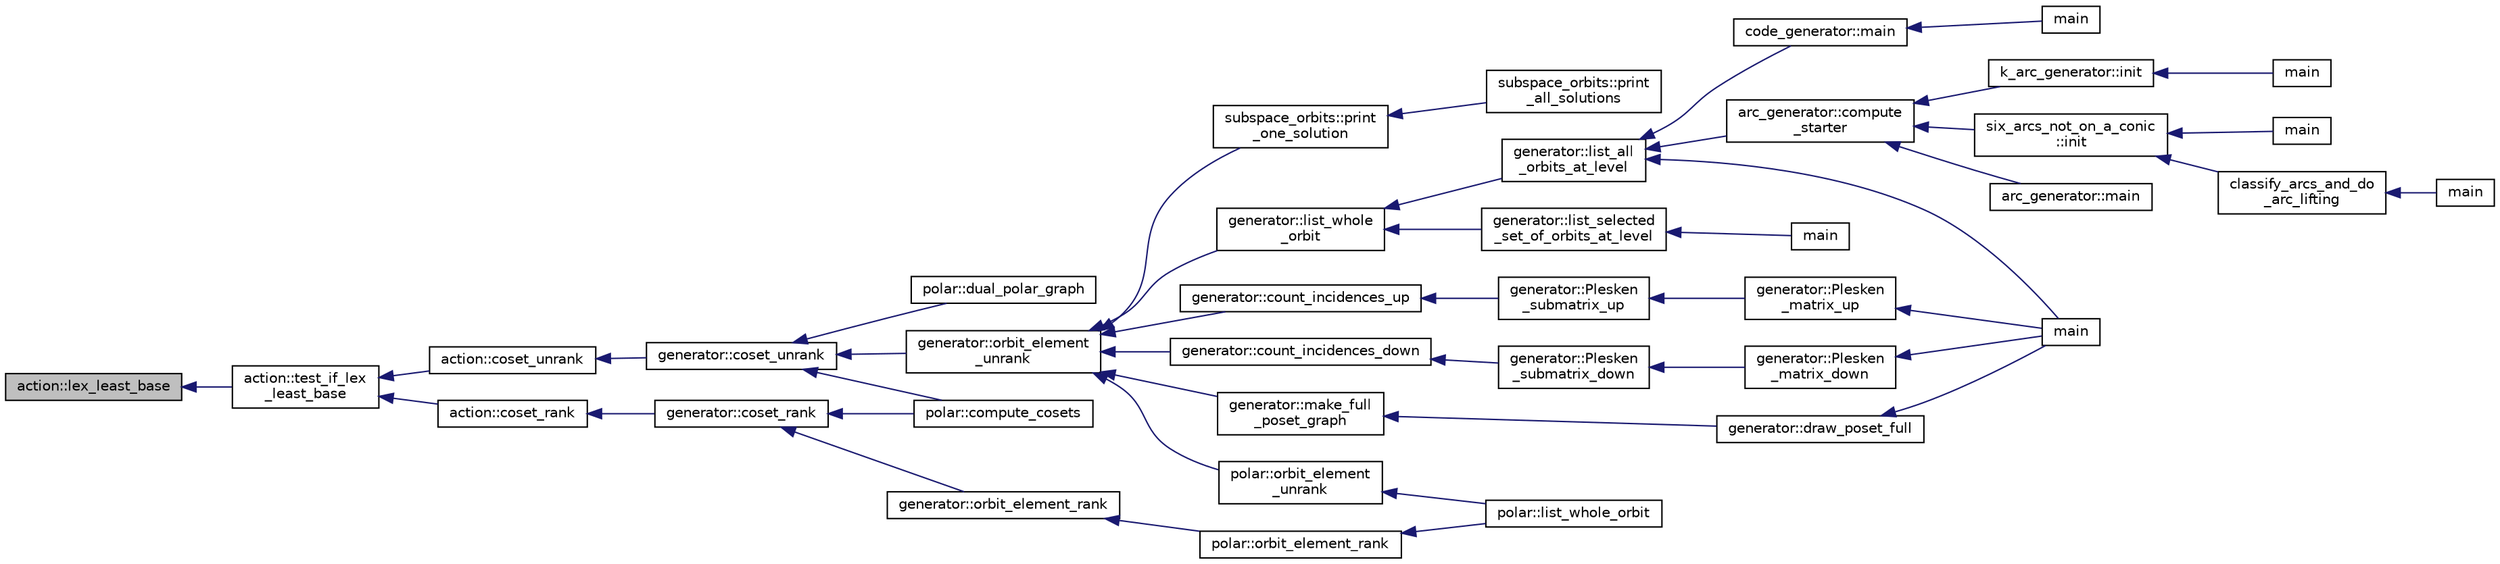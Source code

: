 digraph "action::lex_least_base"
{
  edge [fontname="Helvetica",fontsize="10",labelfontname="Helvetica",labelfontsize="10"];
  node [fontname="Helvetica",fontsize="10",shape=record];
  rankdir="LR";
  Node30077 [label="action::lex_least_base",height=0.2,width=0.4,color="black", fillcolor="grey75", style="filled", fontcolor="black"];
  Node30077 -> Node30078 [dir="back",color="midnightblue",fontsize="10",style="solid",fontname="Helvetica"];
  Node30078 [label="action::test_if_lex\l_least_base",height=0.2,width=0.4,color="black", fillcolor="white", style="filled",URL="$d2/d86/classaction.html#afb63a2be19013fcf35337553d7c08eda"];
  Node30078 -> Node30079 [dir="back",color="midnightblue",fontsize="10",style="solid",fontname="Helvetica"];
  Node30079 [label="action::coset_unrank",height=0.2,width=0.4,color="black", fillcolor="white", style="filled",URL="$d2/d86/classaction.html#aeabf488f671d4e77a8a892eb58d82b34"];
  Node30079 -> Node30080 [dir="back",color="midnightblue",fontsize="10",style="solid",fontname="Helvetica"];
  Node30080 [label="generator::coset_unrank",height=0.2,width=0.4,color="black", fillcolor="white", style="filled",URL="$d7/d73/classgenerator.html#a489f02ee804f130f666029a46020aaf6"];
  Node30080 -> Node30081 [dir="back",color="midnightblue",fontsize="10",style="solid",fontname="Helvetica"];
  Node30081 [label="polar::compute_cosets",height=0.2,width=0.4,color="black", fillcolor="white", style="filled",URL="$da/d1c/classpolar.html#a1fae83636607982bad299fd84380fc40"];
  Node30080 -> Node30082 [dir="back",color="midnightblue",fontsize="10",style="solid",fontname="Helvetica"];
  Node30082 [label="polar::dual_polar_graph",height=0.2,width=0.4,color="black", fillcolor="white", style="filled",URL="$da/d1c/classpolar.html#a6e5e2b0d9d3447cac72cb82ce3d2e9e5"];
  Node30080 -> Node30083 [dir="back",color="midnightblue",fontsize="10",style="solid",fontname="Helvetica"];
  Node30083 [label="generator::orbit_element\l_unrank",height=0.2,width=0.4,color="black", fillcolor="white", style="filled",URL="$d7/d73/classgenerator.html#a26a8d0b1964170e19dcbd37fa0a4957f"];
  Node30083 -> Node30084 [dir="back",color="midnightblue",fontsize="10",style="solid",fontname="Helvetica"];
  Node30084 [label="polar::orbit_element\l_unrank",height=0.2,width=0.4,color="black", fillcolor="white", style="filled",URL="$da/d1c/classpolar.html#abcc67b841c60f84478e531f9facf0b82"];
  Node30084 -> Node30085 [dir="back",color="midnightblue",fontsize="10",style="solid",fontname="Helvetica"];
  Node30085 [label="polar::list_whole_orbit",height=0.2,width=0.4,color="black", fillcolor="white", style="filled",URL="$da/d1c/classpolar.html#a26f04b7c75e45604ab772931ed2916fd"];
  Node30083 -> Node30086 [dir="back",color="midnightblue",fontsize="10",style="solid",fontname="Helvetica"];
  Node30086 [label="generator::list_whole\l_orbit",height=0.2,width=0.4,color="black", fillcolor="white", style="filled",URL="$d7/d73/classgenerator.html#aa102d1c1e32f0cd1dafeab1e0d1c18c1"];
  Node30086 -> Node30087 [dir="back",color="midnightblue",fontsize="10",style="solid",fontname="Helvetica"];
  Node30087 [label="generator::list_all\l_orbits_at_level",height=0.2,width=0.4,color="black", fillcolor="white", style="filled",URL="$d7/d73/classgenerator.html#a650880bf92f9f2bf124d4ead2cc01f70"];
  Node30087 -> Node30088 [dir="back",color="midnightblue",fontsize="10",style="solid",fontname="Helvetica"];
  Node30088 [label="code_generator::main",height=0.2,width=0.4,color="black", fillcolor="white", style="filled",URL="$db/d37/classcode__generator.html#ab3cf3a306e4032c2b471ac95321c599f"];
  Node30088 -> Node30089 [dir="back",color="midnightblue",fontsize="10",style="solid",fontname="Helvetica"];
  Node30089 [label="main",height=0.2,width=0.4,color="black", fillcolor="white", style="filled",URL="$d4/d4f/codes_8_c.html#a217dbf8b442f20279ea00b898af96f52"];
  Node30087 -> Node30090 [dir="back",color="midnightblue",fontsize="10",style="solid",fontname="Helvetica"];
  Node30090 [label="main",height=0.2,width=0.4,color="black", fillcolor="white", style="filled",URL="$de/d2d/graph_2graph_8_c.html#a217dbf8b442f20279ea00b898af96f52"];
  Node30087 -> Node30091 [dir="back",color="midnightblue",fontsize="10",style="solid",fontname="Helvetica"];
  Node30091 [label="arc_generator::compute\l_starter",height=0.2,width=0.4,color="black", fillcolor="white", style="filled",URL="$d4/d21/classarc__generator.html#aad1dcec3a1c302e743d574bd1ac857d9"];
  Node30091 -> Node30092 [dir="back",color="midnightblue",fontsize="10",style="solid",fontname="Helvetica"];
  Node30092 [label="arc_generator::main",height=0.2,width=0.4,color="black", fillcolor="white", style="filled",URL="$d4/d21/classarc__generator.html#ad80140b51b165dad1fe6ab232be7829a"];
  Node30091 -> Node30093 [dir="back",color="midnightblue",fontsize="10",style="solid",fontname="Helvetica"];
  Node30093 [label="k_arc_generator::init",height=0.2,width=0.4,color="black", fillcolor="white", style="filled",URL="$d6/dd8/classk__arc__generator.html#a6036d9f52ede9f8ca681505626b5361d"];
  Node30093 -> Node30094 [dir="back",color="midnightblue",fontsize="10",style="solid",fontname="Helvetica"];
  Node30094 [label="main",height=0.2,width=0.4,color="black", fillcolor="white", style="filled",URL="$d6/d01/k__arc__generator__main_8_c.html#a217dbf8b442f20279ea00b898af96f52"];
  Node30091 -> Node30095 [dir="back",color="midnightblue",fontsize="10",style="solid",fontname="Helvetica"];
  Node30095 [label="six_arcs_not_on_a_conic\l::init",height=0.2,width=0.4,color="black", fillcolor="white", style="filled",URL="$d8/de6/classsix__arcs__not__on__a__conic.html#a7a4d5cf8a098488729934cfa8a70944a"];
  Node30095 -> Node30096 [dir="back",color="midnightblue",fontsize="10",style="solid",fontname="Helvetica"];
  Node30096 [label="classify_arcs_and_do\l_arc_lifting",height=0.2,width=0.4,color="black", fillcolor="white", style="filled",URL="$d6/dc3/arc__lifting__main_8_c.html#afdd7be16f16b8c71e9a72fe5f6a0b59c"];
  Node30096 -> Node30097 [dir="back",color="midnightblue",fontsize="10",style="solid",fontname="Helvetica"];
  Node30097 [label="main",height=0.2,width=0.4,color="black", fillcolor="white", style="filled",URL="$d6/dc3/arc__lifting__main_8_c.html#a217dbf8b442f20279ea00b898af96f52"];
  Node30095 -> Node30098 [dir="back",color="midnightblue",fontsize="10",style="solid",fontname="Helvetica"];
  Node30098 [label="main",height=0.2,width=0.4,color="black", fillcolor="white", style="filled",URL="$d2/dfa/create__surface__main_8_c.html#a217dbf8b442f20279ea00b898af96f52"];
  Node30086 -> Node30099 [dir="back",color="midnightblue",fontsize="10",style="solid",fontname="Helvetica"];
  Node30099 [label="generator::list_selected\l_set_of_orbits_at_level",height=0.2,width=0.4,color="black", fillcolor="white", style="filled",URL="$d7/d73/classgenerator.html#a391f8ad3ba736baedd3dd2b7e31a0a62"];
  Node30099 -> Node30100 [dir="back",color="midnightblue",fontsize="10",style="solid",fontname="Helvetica"];
  Node30100 [label="main",height=0.2,width=0.4,color="black", fillcolor="white", style="filled",URL="$da/dd5/subspace__orbits__main_8_c.html#a217dbf8b442f20279ea00b898af96f52"];
  Node30083 -> Node30101 [dir="back",color="midnightblue",fontsize="10",style="solid",fontname="Helvetica"];
  Node30101 [label="generator::count_incidences_up",height=0.2,width=0.4,color="black", fillcolor="white", style="filled",URL="$d7/d73/classgenerator.html#a9d833d8494072c07de28b8f0e9b8155d"];
  Node30101 -> Node30102 [dir="back",color="midnightblue",fontsize="10",style="solid",fontname="Helvetica"];
  Node30102 [label="generator::Plesken\l_submatrix_up",height=0.2,width=0.4,color="black", fillcolor="white", style="filled",URL="$d7/d73/classgenerator.html#ad3d2ebc7da6268d878c5acfc5feefca5"];
  Node30102 -> Node30103 [dir="back",color="midnightblue",fontsize="10",style="solid",fontname="Helvetica"];
  Node30103 [label="generator::Plesken\l_matrix_up",height=0.2,width=0.4,color="black", fillcolor="white", style="filled",URL="$d7/d73/classgenerator.html#a5944c65399c201b426ea3ab2eb7cfa6e"];
  Node30103 -> Node30090 [dir="back",color="midnightblue",fontsize="10",style="solid",fontname="Helvetica"];
  Node30083 -> Node30104 [dir="back",color="midnightblue",fontsize="10",style="solid",fontname="Helvetica"];
  Node30104 [label="generator::count_incidences_down",height=0.2,width=0.4,color="black", fillcolor="white", style="filled",URL="$d7/d73/classgenerator.html#aef9312d2eab8e5ff47228fc5cdab3262"];
  Node30104 -> Node30105 [dir="back",color="midnightblue",fontsize="10",style="solid",fontname="Helvetica"];
  Node30105 [label="generator::Plesken\l_submatrix_down",height=0.2,width=0.4,color="black", fillcolor="white", style="filled",URL="$d7/d73/classgenerator.html#a8671e3798fb19accfa92c41d7389a8eb"];
  Node30105 -> Node30106 [dir="back",color="midnightblue",fontsize="10",style="solid",fontname="Helvetica"];
  Node30106 [label="generator::Plesken\l_matrix_down",height=0.2,width=0.4,color="black", fillcolor="white", style="filled",URL="$d7/d73/classgenerator.html#aa1ae9d8cbaa9d7012e7796499e4c93e9"];
  Node30106 -> Node30090 [dir="back",color="midnightblue",fontsize="10",style="solid",fontname="Helvetica"];
  Node30083 -> Node30107 [dir="back",color="midnightblue",fontsize="10",style="solid",fontname="Helvetica"];
  Node30107 [label="generator::make_full\l_poset_graph",height=0.2,width=0.4,color="black", fillcolor="white", style="filled",URL="$d7/d73/classgenerator.html#ab6415c4a8fbcc54c470448935a95aa56"];
  Node30107 -> Node30108 [dir="back",color="midnightblue",fontsize="10",style="solid",fontname="Helvetica"];
  Node30108 [label="generator::draw_poset_full",height=0.2,width=0.4,color="black", fillcolor="white", style="filled",URL="$d7/d73/classgenerator.html#a6f7f90e50993905db31342536ac59d8c"];
  Node30108 -> Node30090 [dir="back",color="midnightblue",fontsize="10",style="solid",fontname="Helvetica"];
  Node30083 -> Node30109 [dir="back",color="midnightblue",fontsize="10",style="solid",fontname="Helvetica"];
  Node30109 [label="subspace_orbits::print\l_one_solution",height=0.2,width=0.4,color="black", fillcolor="white", style="filled",URL="$d2/d9f/classsubspace__orbits.html#a9047cdfdfc64339f714ffe5e12a4b35f"];
  Node30109 -> Node30110 [dir="back",color="midnightblue",fontsize="10",style="solid",fontname="Helvetica"];
  Node30110 [label="subspace_orbits::print\l_all_solutions",height=0.2,width=0.4,color="black", fillcolor="white", style="filled",URL="$d2/d9f/classsubspace__orbits.html#ab3b725a940c2efd222746887c266d9de"];
  Node30078 -> Node30111 [dir="back",color="midnightblue",fontsize="10",style="solid",fontname="Helvetica"];
  Node30111 [label="action::coset_rank",height=0.2,width=0.4,color="black", fillcolor="white", style="filled",URL="$d2/d86/classaction.html#a5757c5b9562366be88526cc943c015e0"];
  Node30111 -> Node30112 [dir="back",color="midnightblue",fontsize="10",style="solid",fontname="Helvetica"];
  Node30112 [label="generator::coset_rank",height=0.2,width=0.4,color="black", fillcolor="white", style="filled",URL="$d7/d73/classgenerator.html#aee00240c0ae71885dd9d23b5423c56d9"];
  Node30112 -> Node30081 [dir="back",color="midnightblue",fontsize="10",style="solid",fontname="Helvetica"];
  Node30112 -> Node30113 [dir="back",color="midnightblue",fontsize="10",style="solid",fontname="Helvetica"];
  Node30113 [label="generator::orbit_element_rank",height=0.2,width=0.4,color="black", fillcolor="white", style="filled",URL="$d7/d73/classgenerator.html#a98e10a923dffa737fdb6ebc703d53fae"];
  Node30113 -> Node30114 [dir="back",color="midnightblue",fontsize="10",style="solid",fontname="Helvetica"];
  Node30114 [label="polar::orbit_element_rank",height=0.2,width=0.4,color="black", fillcolor="white", style="filled",URL="$da/d1c/classpolar.html#a70551ff23175b280b66bce27fe200275"];
  Node30114 -> Node30085 [dir="back",color="midnightblue",fontsize="10",style="solid",fontname="Helvetica"];
}
